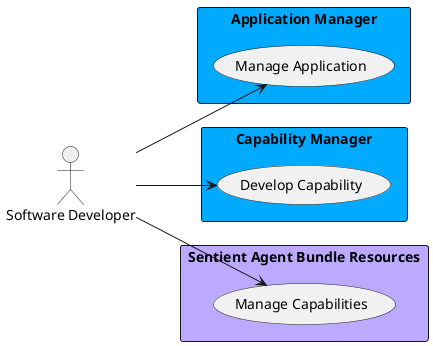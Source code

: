@startuml

left to right direction


Actor "Software Developer" as SoftwareDeveloper


rectangle "Application Manager" as am #00aaff {
        usecase "Manage Application" as ManageApplication
    SoftwareDeveloper --> ManageApplication

}

rectangle "Capability Manager" as cm #00aaff {
        usecase "Develop Capability" as DevelopCapability
    SoftwareDeveloper --> DevelopCapability

}

rectangle "Sentient Agent Bundle Resources" as sabr #bbaaff {
        usecase "Manage Capabilities" as ManageCapabilities
    SoftwareDeveloper --> ManageCapabilities

}


@enduml
